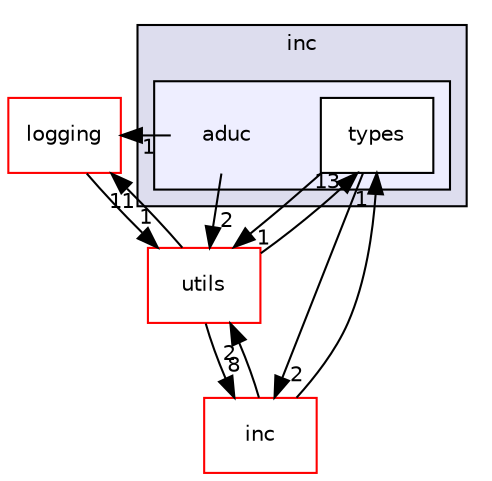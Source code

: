 digraph "src/adu_types/inc/aduc" {
  compound=true
  node [ fontsize="10", fontname="Helvetica"];
  edge [ labelfontsize="10", labelfontname="Helvetica"];
  subgraph clusterdir_6ebc7b61b6cc5c8e2d6a1228e146a5b6 {
    graph [ bgcolor="#ddddee", pencolor="black", label="inc" fontname="Helvetica", fontsize="10", URL="dir_6ebc7b61b6cc5c8e2d6a1228e146a5b6.html"]
  subgraph clusterdir_cfe6b93b457c021fc0231faccb541fc4 {
    graph [ bgcolor="#eeeeff", pencolor="black", label="" URL="dir_cfe6b93b457c021fc0231faccb541fc4.html"];
    dir_cfe6b93b457c021fc0231faccb541fc4 [shape=plaintext label="aduc"];
    dir_4a2b081d5680e6304cf30002b25fbb99 [shape=box label="types" color="black" fillcolor="white" style="filled" URL="dir_4a2b081d5680e6304cf30002b25fbb99.html"];
  }
  }
  dir_6bc6ad22483805bbbda55258ad2a62ea [shape=box label="inc" fillcolor="white" style="filled" color="red" URL="dir_6bc6ad22483805bbbda55258ad2a62ea.html"];
  dir_b3320b59a4aa4a7431bc8488b87009bf [shape=box label="logging" fillcolor="white" style="filled" color="red" URL="dir_b3320b59a4aa4a7431bc8488b87009bf.html"];
  dir_313caf1132e152dd9b58bea13a4052ca [shape=box label="utils" fillcolor="white" style="filled" color="red" URL="dir_313caf1132e152dd9b58bea13a4052ca.html"];
  dir_6bc6ad22483805bbbda55258ad2a62ea->dir_4a2b081d5680e6304cf30002b25fbb99 [headlabel="1", labeldistance=1.5 headhref="dir_000137_000006.html"];
  dir_6bc6ad22483805bbbda55258ad2a62ea->dir_313caf1132e152dd9b58bea13a4052ca [headlabel="2", labeldistance=1.5 headhref="dir_000137_000154.html"];
  dir_4a2b081d5680e6304cf30002b25fbb99->dir_6bc6ad22483805bbbda55258ad2a62ea [headlabel="2", labeldistance=1.5 headhref="dir_000006_000137.html"];
  dir_4a2b081d5680e6304cf30002b25fbb99->dir_313caf1132e152dd9b58bea13a4052ca [headlabel="1", labeldistance=1.5 headhref="dir_000006_000154.html"];
  dir_b3320b59a4aa4a7431bc8488b87009bf->dir_313caf1132e152dd9b58bea13a4052ca [headlabel="1", labeldistance=1.5 headhref="dir_000143_000154.html"];
  dir_cfe6b93b457c021fc0231faccb541fc4->dir_b3320b59a4aa4a7431bc8488b87009bf [headlabel="1", labeldistance=1.5 headhref="dir_000005_000143.html"];
  dir_cfe6b93b457c021fc0231faccb541fc4->dir_313caf1132e152dd9b58bea13a4052ca [headlabel="2", labeldistance=1.5 headhref="dir_000005_000154.html"];
  dir_313caf1132e152dd9b58bea13a4052ca->dir_6bc6ad22483805bbbda55258ad2a62ea [headlabel="8", labeldistance=1.5 headhref="dir_000154_000137.html"];
  dir_313caf1132e152dd9b58bea13a4052ca->dir_4a2b081d5680e6304cf30002b25fbb99 [headlabel="13", labeldistance=1.5 headhref="dir_000154_000006.html"];
  dir_313caf1132e152dd9b58bea13a4052ca->dir_b3320b59a4aa4a7431bc8488b87009bf [headlabel="11", labeldistance=1.5 headhref="dir_000154_000143.html"];
}
